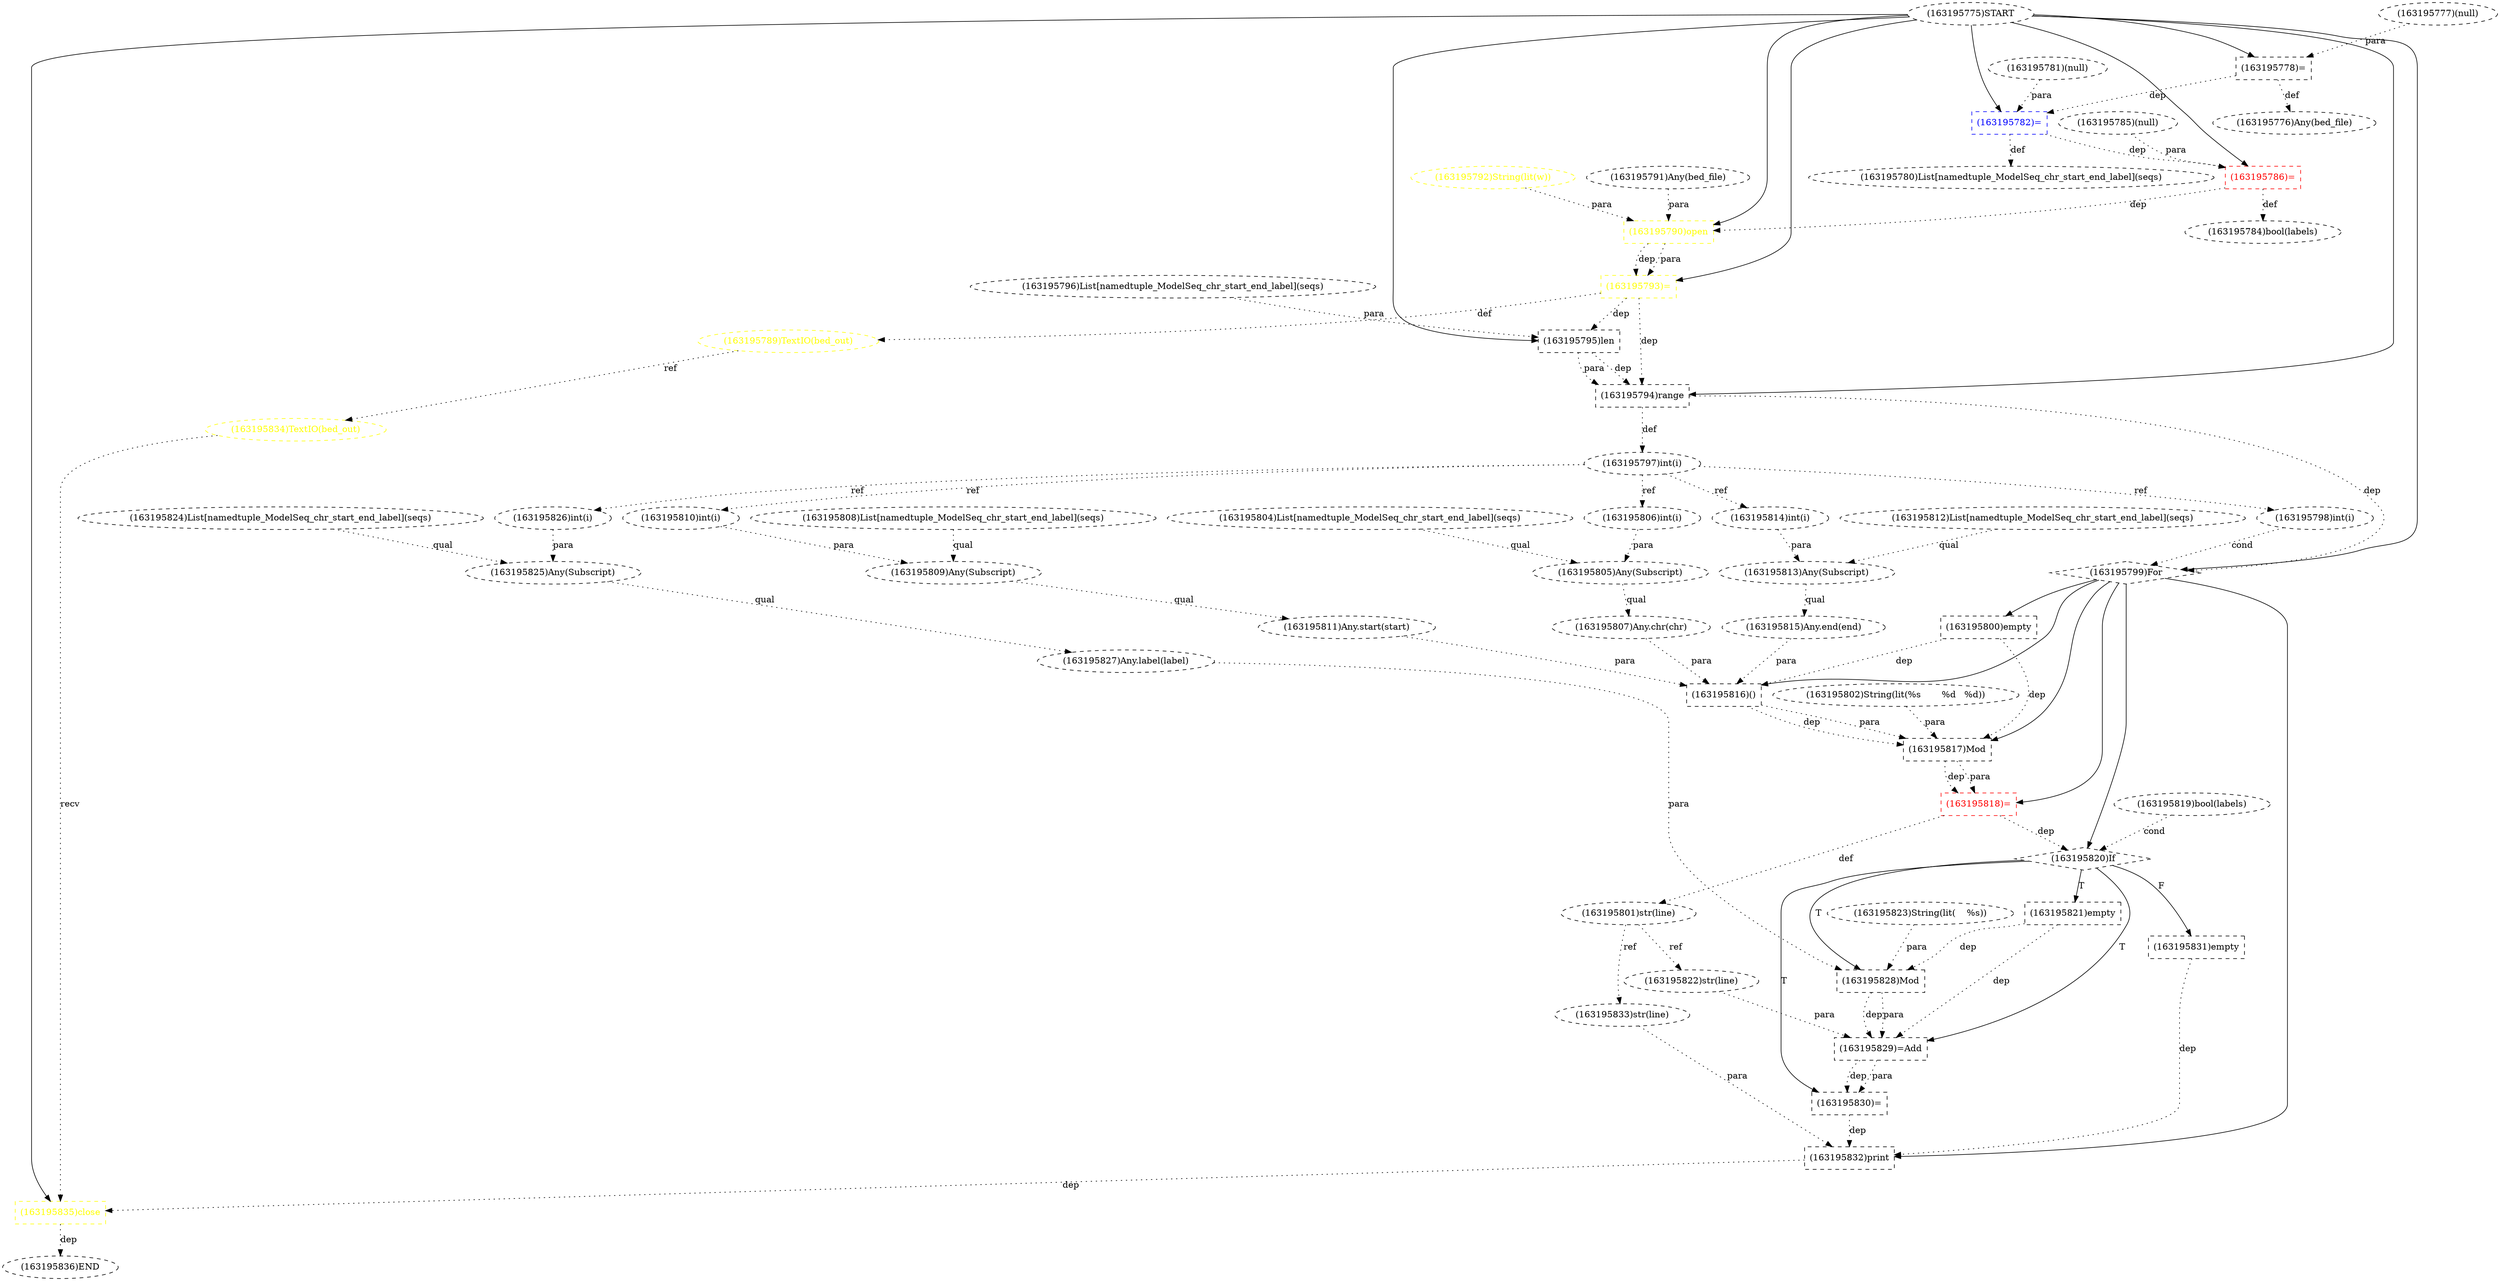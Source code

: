 digraph G {
1 [label="(163195814)int(i)" shape=ellipse style=dashed]
2 [label="(163195811)Any.start(start)" shape=ellipse style=dashed]
3 [label="(163195832)print" shape=box style=dashed]
4 [label="(163195792)String(lit(w))" shape=ellipse style=dashed color=yellow fontcolor=yellow]
5 [label="(163195823)String(lit(	%s))" shape=ellipse style=dashed]
6 [label="(163195810)int(i)" shape=ellipse style=dashed]
7 [label="(163195782)=" shape=box style=dashed color=blue fontcolor=blue]
8 [label="(163195809)Any(Subscript)" shape=ellipse style=dashed]
9 [label="(163195830)=" shape=box style=dashed]
10 [label="(163195818)=" shape=box style=dashed color=red fontcolor=red]
11 [label="(163195821)empty" shape=box style=dashed]
12 [label="(163195802)String(lit(%s	%d	%d))" shape=ellipse style=dashed]
13 [label="(163195786)=" shape=box style=dashed color=red fontcolor=red]
14 [label="(163195807)Any.chr(chr)" shape=ellipse style=dashed]
15 [label="(163195836)END" style=dashed]
16 [label="(163195780)List[namedtuple_ModelSeq_chr_start_end_label](seqs)" shape=ellipse style=dashed]
17 [label="(163195828)Mod" shape=box style=dashed]
18 [label="(163195816)()" shape=box style=dashed]
19 [label="(163195829)=Add" shape=box style=dashed]
20 [label="(163195817)Mod" shape=box style=dashed]
21 [label="(163195778)=" shape=box style=dashed color=black fontcolor=black]
22 [label="(163195815)Any.end(end)" shape=ellipse style=dashed]
23 [label="(163195790)open" shape=box style=dashed color=yellow fontcolor=yellow]
24 [label="(163195827)Any.label(label)" shape=ellipse style=dashed]
25 [label="(163195797)int(i)" shape=ellipse style=dashed]
26 [label="(163195808)List[namedtuple_ModelSeq_chr_start_end_label](seqs)" shape=ellipse style=dashed]
27 [label="(163195813)Any(Subscript)" shape=ellipse style=dashed]
28 [label="(163195793)=" shape=box style=dashed color=yellow fontcolor=yellow]
29 [label="(163195806)int(i)" shape=ellipse style=dashed]
30 [label="(163195785)(null)" shape=ellipse style=dashed]
31 [label="(163195781)(null)" shape=ellipse style=dashed]
32 [label="(163195791)Any(bed_file)" shape=ellipse style=dashed]
33 [label="(163195798)int(i)" shape=ellipse style=dashed]
34 [label="(163195819)bool(labels)" shape=ellipse style=dashed]
35 [label="(163195820)If" shape=diamond style=dashed]
36 [label="(163195801)str(line)" shape=ellipse style=dashed]
37 [label="(163195831)empty" shape=box style=dashed]
38 [label="(163195834)TextIO(bed_out)" shape=ellipse style=dashed color=yellow fontcolor=yellow]
39 [label="(163195826)int(i)" shape=ellipse style=dashed]
40 [label="(163195796)List[namedtuple_ModelSeq_chr_start_end_label](seqs)" shape=ellipse style=dashed]
41 [label="(163195804)List[namedtuple_ModelSeq_chr_start_end_label](seqs)" shape=ellipse style=dashed]
42 [label="(163195776)Any(bed_file)" shape=ellipse style=dashed]
43 [label="(163195794)range" shape=box style=dashed]
44 [label="(163195799)For" shape=diamond style=dashed]
45 [label="(163195825)Any(Subscript)" shape=ellipse style=dashed]
46 [label="(163195835)close" shape=box style=dashed color=yellow fontcolor=yellow]
47 [label="(163195800)empty" shape=box style=dashed]
48 [label="(163195812)List[namedtuple_ModelSeq_chr_start_end_label](seqs)" shape=ellipse style=dashed]
49 [label="(163195795)len" shape=box style=dashed]
50 [label="(163195789)TextIO(bed_out)" shape=ellipse style=dashed color=yellow fontcolor=yellow]
51 [label="(163195833)str(line)" shape=ellipse style=dashed]
52 [label="(163195824)List[namedtuple_ModelSeq_chr_start_end_label](seqs)" shape=ellipse style=dashed]
53 [label="(163195777)(null)" shape=ellipse style=dashed]
54 [label="(163195784)bool(labels)" shape=ellipse style=dashed]
55 [label="(163195805)Any(Subscript)" shape=ellipse style=dashed]
56 [label="(163195775)START" style=dashed]
57 [label="(163195822)str(line)" shape=ellipse style=dashed]
25 -> 1 [label="ref" style=dotted];
8 -> 2 [label="qual" style=dotted];
44 -> 3 [label="" style=solid];
51 -> 3 [label="para" style=dotted];
37 -> 3 [label="dep" style=dotted];
9 -> 3 [label="dep" style=dotted];
25 -> 6 [label="ref" style=dotted];
56 -> 7 [label="" style=solid];
31 -> 7 [label="para" style=dotted];
21 -> 7 [label="dep" style=dotted];
26 -> 8 [label="qual" style=dotted];
6 -> 8 [label="para" style=dotted];
35 -> 9 [label="T"];
19 -> 9 [label="dep" style=dotted];
19 -> 9 [label="para" style=dotted];
44 -> 10 [label="" style=solid];
20 -> 10 [label="dep" style=dotted];
20 -> 10 [label="para" style=dotted];
35 -> 11 [label="T"];
56 -> 13 [label="" style=solid];
30 -> 13 [label="para" style=dotted];
7 -> 13 [label="dep" style=dotted];
55 -> 14 [label="qual" style=dotted];
46 -> 15 [label="dep" style=dotted];
7 -> 16 [label="def" style=dotted];
35 -> 17 [label="T"];
5 -> 17 [label="para" style=dotted];
24 -> 17 [label="para" style=dotted];
11 -> 17 [label="dep" style=dotted];
44 -> 18 [label="" style=solid];
14 -> 18 [label="para" style=dotted];
2 -> 18 [label="para" style=dotted];
22 -> 18 [label="para" style=dotted];
47 -> 18 [label="dep" style=dotted];
35 -> 19 [label="T"];
57 -> 19 [label="para" style=dotted];
17 -> 19 [label="dep" style=dotted];
17 -> 19 [label="para" style=dotted];
11 -> 19 [label="dep" style=dotted];
44 -> 20 [label="" style=solid];
12 -> 20 [label="para" style=dotted];
18 -> 20 [label="dep" style=dotted];
18 -> 20 [label="para" style=dotted];
47 -> 20 [label="dep" style=dotted];
56 -> 21 [label="" style=solid];
53 -> 21 [label="para" style=dotted];
27 -> 22 [label="qual" style=dotted];
56 -> 23 [label="" style=solid];
32 -> 23 [label="para" style=dotted];
4 -> 23 [label="para" style=dotted];
13 -> 23 [label="dep" style=dotted];
45 -> 24 [label="qual" style=dotted];
43 -> 25 [label="def" style=dotted];
48 -> 27 [label="qual" style=dotted];
1 -> 27 [label="para" style=dotted];
56 -> 28 [label="" style=solid];
23 -> 28 [label="dep" style=dotted];
23 -> 28 [label="para" style=dotted];
25 -> 29 [label="ref" style=dotted];
25 -> 33 [label="ref" style=dotted];
44 -> 35 [label="" style=solid];
34 -> 35 [label="cond" style=dotted];
10 -> 35 [label="dep" style=dotted];
10 -> 36 [label="def" style=dotted];
35 -> 37 [label="F"];
50 -> 38 [label="ref" style=dotted];
25 -> 39 [label="ref" style=dotted];
21 -> 42 [label="def" style=dotted];
56 -> 43 [label="" style=solid];
49 -> 43 [label="dep" style=dotted];
49 -> 43 [label="para" style=dotted];
28 -> 43 [label="dep" style=dotted];
56 -> 44 [label="" style=solid];
43 -> 44 [label="dep" style=dotted];
33 -> 44 [label="cond" style=dotted];
52 -> 45 [label="qual" style=dotted];
39 -> 45 [label="para" style=dotted];
56 -> 46 [label="" style=solid];
38 -> 46 [label="recv" style=dotted];
3 -> 46 [label="dep" style=dotted];
44 -> 47 [label="" style=solid];
56 -> 49 [label="" style=solid];
40 -> 49 [label="para" style=dotted];
28 -> 49 [label="dep" style=dotted];
28 -> 50 [label="def" style=dotted];
36 -> 51 [label="ref" style=dotted];
13 -> 54 [label="def" style=dotted];
41 -> 55 [label="qual" style=dotted];
29 -> 55 [label="para" style=dotted];
36 -> 57 [label="ref" style=dotted];
}